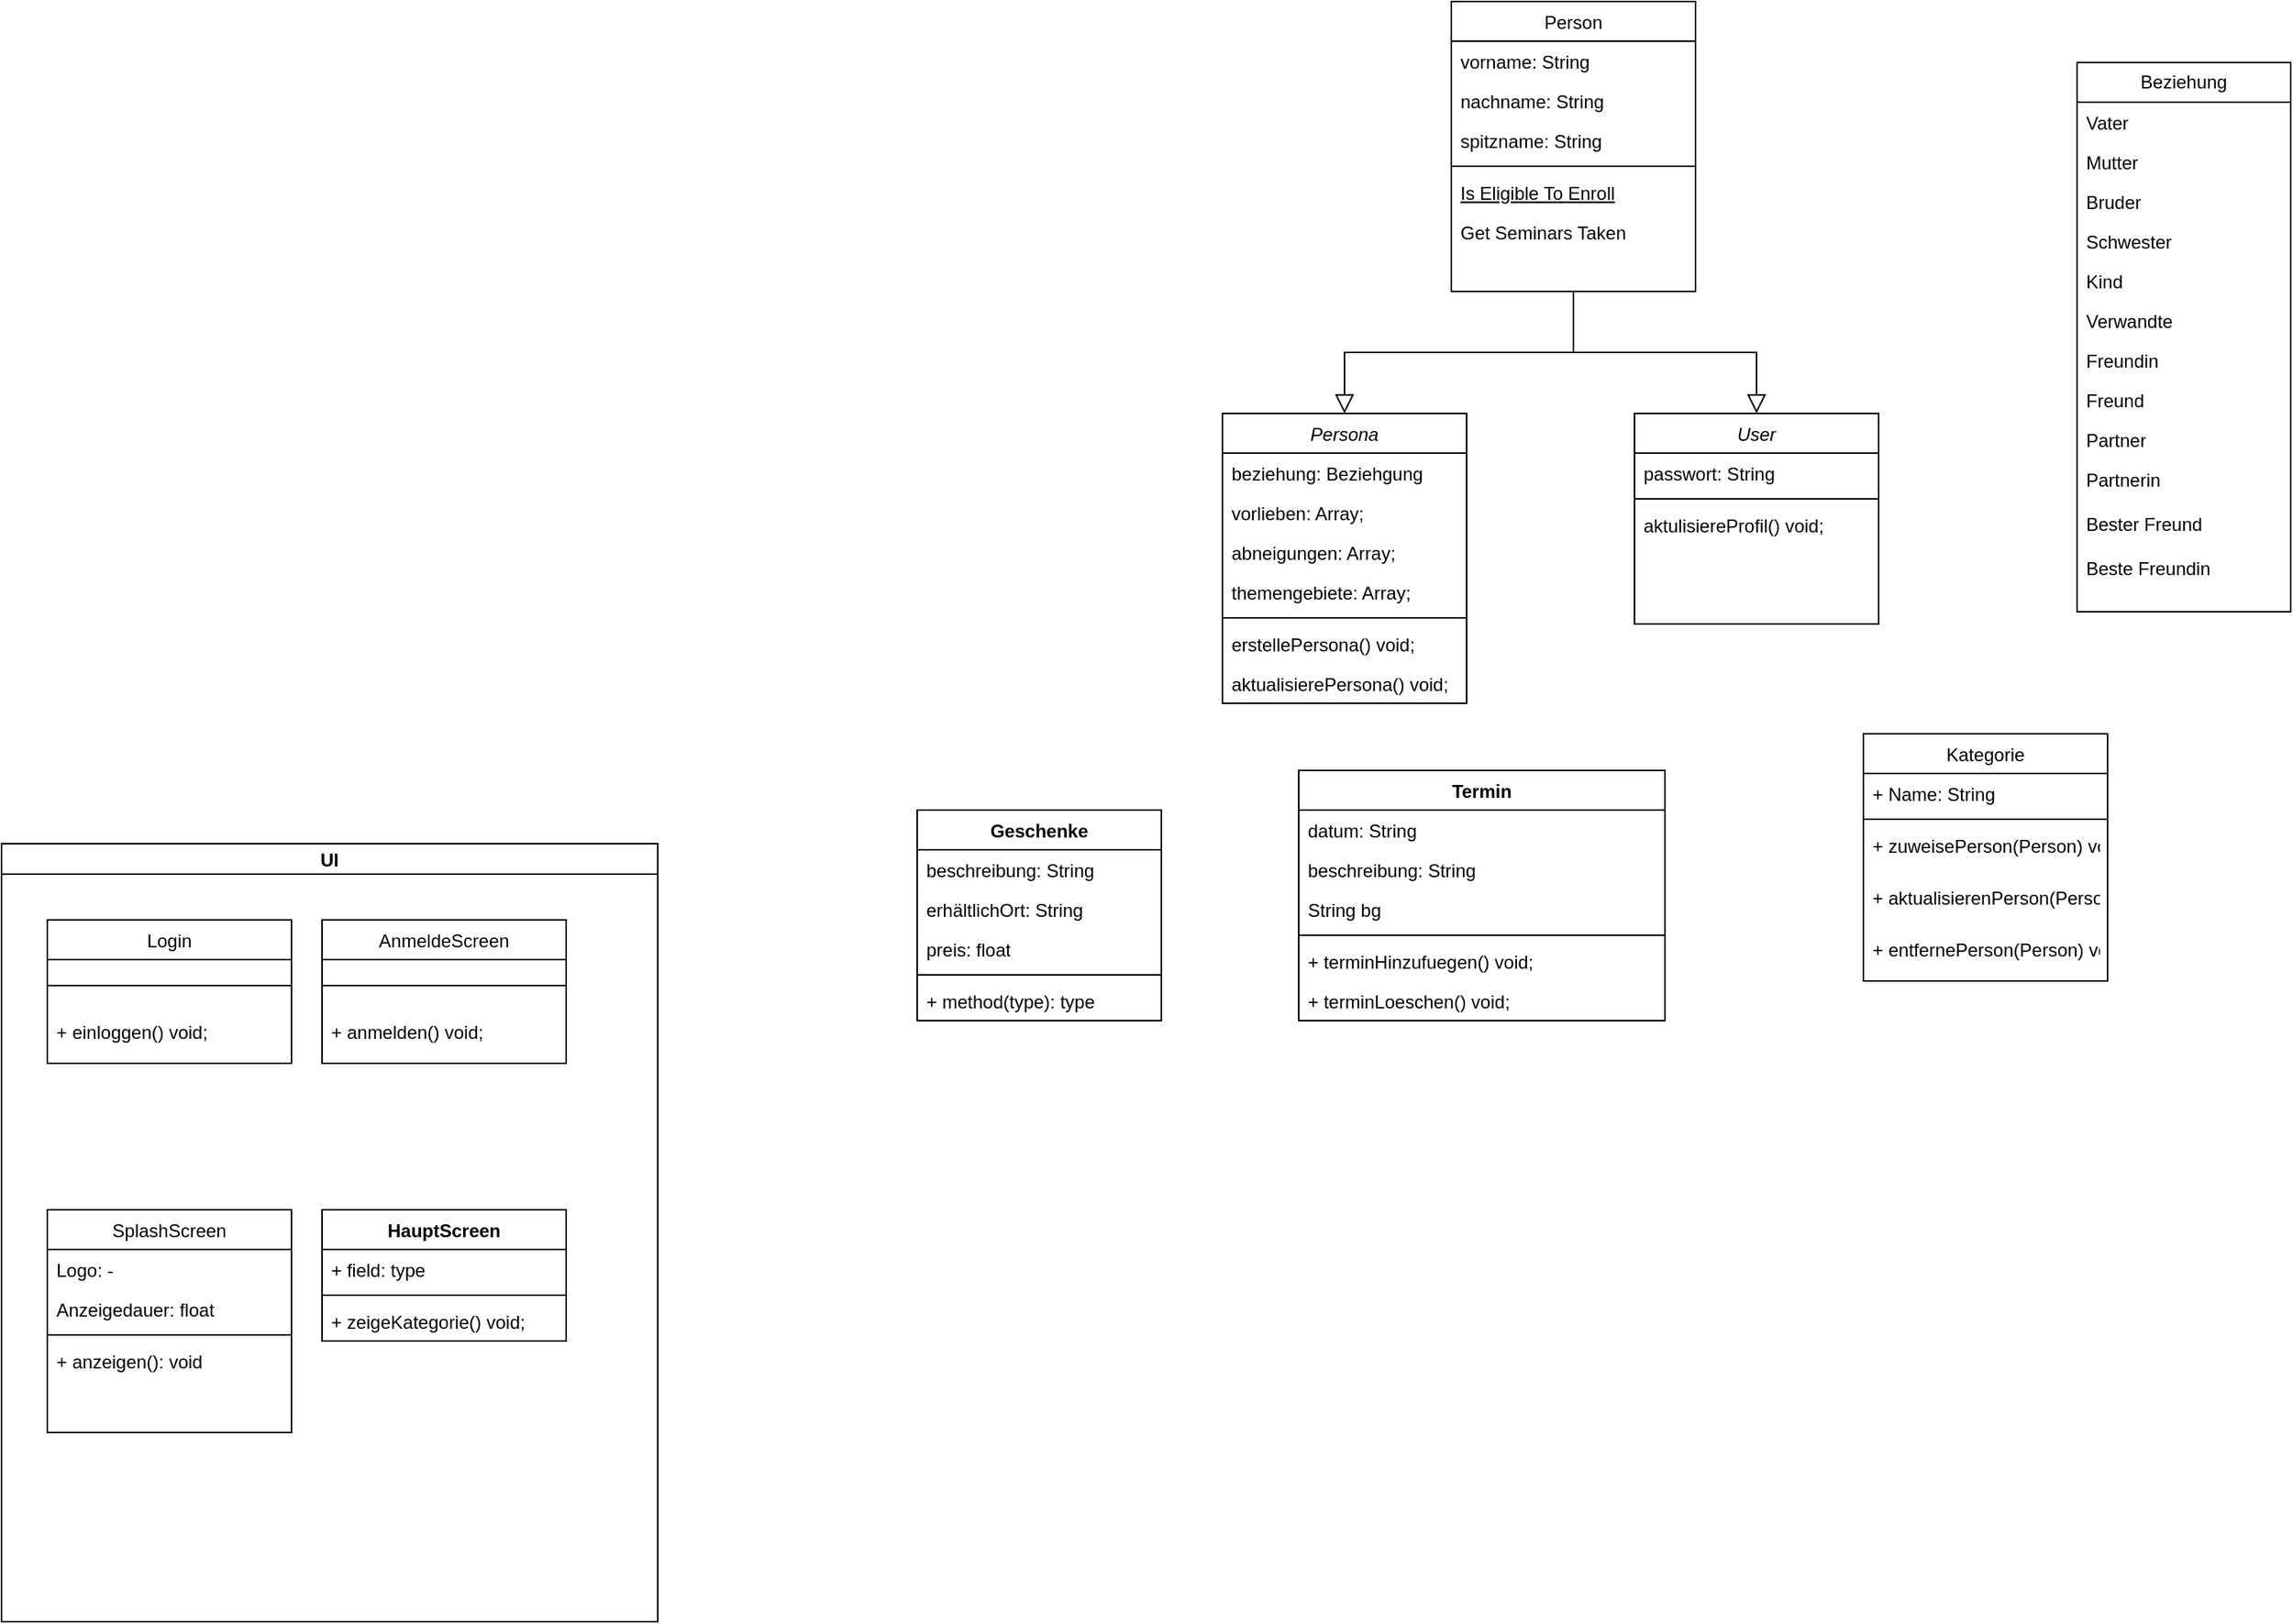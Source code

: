 <mxfile version="23.1.0" type="github">
  <diagram id="C5RBs43oDa-KdzZeNtuy" name="Page-1">
    <mxGraphModel dx="2389" dy="810" grid="1" gridSize="10" guides="1" tooltips="1" connect="1" arrows="1" fold="1" page="1" pageScale="1" pageWidth="827" pageHeight="1169" math="0" shadow="0">
      <root>
        <mxCell id="WIyWlLk6GJQsqaUBKTNV-0" />
        <mxCell id="WIyWlLk6GJQsqaUBKTNV-1" parent="WIyWlLk6GJQsqaUBKTNV-0" />
        <mxCell id="zkfFHV4jXpPFQw0GAbJ--0" value="Persona" style="swimlane;fontStyle=2;align=center;verticalAlign=top;childLayout=stackLayout;horizontal=1;startSize=26;horizontalStack=0;resizeParent=1;resizeLast=0;collapsible=1;marginBottom=0;rounded=0;shadow=0;strokeWidth=1;" parent="WIyWlLk6GJQsqaUBKTNV-1" vertex="1">
          <mxGeometry x="90" y="360" width="160" height="190" as="geometry">
            <mxRectangle x="230" y="140" width="160" height="26" as="alternateBounds" />
          </mxGeometry>
        </mxCell>
        <mxCell id="zkfFHV4jXpPFQw0GAbJ--8" value="beziehung: Beziehgung" style="text;align=left;verticalAlign=top;spacingLeft=4;spacingRight=4;overflow=hidden;rotatable=0;points=[[0,0.5],[1,0.5]];portConstraint=eastwest;rounded=0;shadow=0;html=0;" parent="zkfFHV4jXpPFQw0GAbJ--0" vertex="1">
          <mxGeometry y="26" width="160" height="26" as="geometry" />
        </mxCell>
        <mxCell id="zkfFHV4jXpPFQw0GAbJ--1" value="vorlieben: Array;" style="text;align=left;verticalAlign=top;spacingLeft=4;spacingRight=4;overflow=hidden;rotatable=0;points=[[0,0.5],[1,0.5]];portConstraint=eastwest;" parent="zkfFHV4jXpPFQw0GAbJ--0" vertex="1">
          <mxGeometry y="52" width="160" height="26" as="geometry" />
        </mxCell>
        <mxCell id="zkfFHV4jXpPFQw0GAbJ--2" value="abneigungen: Array;" style="text;align=left;verticalAlign=top;spacingLeft=4;spacingRight=4;overflow=hidden;rotatable=0;points=[[0,0.5],[1,0.5]];portConstraint=eastwest;rounded=0;shadow=0;html=0;" parent="zkfFHV4jXpPFQw0GAbJ--0" vertex="1">
          <mxGeometry y="78" width="160" height="26" as="geometry" />
        </mxCell>
        <mxCell id="zkfFHV4jXpPFQw0GAbJ--3" value="themengebiete: Array;" style="text;align=left;verticalAlign=top;spacingLeft=4;spacingRight=4;overflow=hidden;rotatable=0;points=[[0,0.5],[1,0.5]];portConstraint=eastwest;rounded=0;shadow=0;html=0;" parent="zkfFHV4jXpPFQw0GAbJ--0" vertex="1">
          <mxGeometry y="104" width="160" height="26" as="geometry" />
        </mxCell>
        <mxCell id="zkfFHV4jXpPFQw0GAbJ--4" value="" style="line;html=1;strokeWidth=1;align=left;verticalAlign=middle;spacingTop=-1;spacingLeft=3;spacingRight=3;rotatable=0;labelPosition=right;points=[];portConstraint=eastwest;" parent="zkfFHV4jXpPFQw0GAbJ--0" vertex="1">
          <mxGeometry y="130" width="160" height="8" as="geometry" />
        </mxCell>
        <mxCell id="zkfFHV4jXpPFQw0GAbJ--5" value="erstellePersona() void;" style="text;align=left;verticalAlign=top;spacingLeft=4;spacingRight=4;overflow=hidden;rotatable=0;points=[[0,0.5],[1,0.5]];portConstraint=eastwest;" parent="zkfFHV4jXpPFQw0GAbJ--0" vertex="1">
          <mxGeometry y="138" width="160" height="26" as="geometry" />
        </mxCell>
        <mxCell id="7OPyRpGkm3p9hIw7JJJa-43" value="aktualisierePersona() void;" style="text;align=left;verticalAlign=top;spacingLeft=4;spacingRight=4;overflow=hidden;rotatable=0;points=[[0,0.5],[1,0.5]];portConstraint=eastwest;" vertex="1" parent="zkfFHV4jXpPFQw0GAbJ--0">
          <mxGeometry y="164" width="160" height="26" as="geometry" />
        </mxCell>
        <mxCell id="zkfFHV4jXpPFQw0GAbJ--6" value="Person" style="swimlane;fontStyle=0;align=center;verticalAlign=top;childLayout=stackLayout;horizontal=1;startSize=26;horizontalStack=0;resizeParent=1;resizeLast=0;collapsible=1;marginBottom=0;rounded=0;shadow=0;strokeWidth=1;" parent="WIyWlLk6GJQsqaUBKTNV-1" vertex="1">
          <mxGeometry x="240" y="90" width="160" height="190" as="geometry">
            <mxRectangle x="130" y="380" width="160" height="26" as="alternateBounds" />
          </mxGeometry>
        </mxCell>
        <mxCell id="zkfFHV4jXpPFQw0GAbJ--7" value="vorname: String&#xa;" style="text;align=left;verticalAlign=top;spacingLeft=4;spacingRight=4;overflow=hidden;rotatable=0;points=[[0,0.5],[1,0.5]];portConstraint=eastwest;" parent="zkfFHV4jXpPFQw0GAbJ--6" vertex="1">
          <mxGeometry y="26" width="160" height="26" as="geometry" />
        </mxCell>
        <mxCell id="7OPyRpGkm3p9hIw7JJJa-20" value="nachname: String&#xa;" style="text;align=left;verticalAlign=top;spacingLeft=4;spacingRight=4;overflow=hidden;rotatable=0;points=[[0,0.5],[1,0.5]];portConstraint=eastwest;" vertex="1" parent="zkfFHV4jXpPFQw0GAbJ--6">
          <mxGeometry y="52" width="160" height="26" as="geometry" />
        </mxCell>
        <mxCell id="7OPyRpGkm3p9hIw7JJJa-19" value="spitzname: String&#xa;" style="text;align=left;verticalAlign=top;spacingLeft=4;spacingRight=4;overflow=hidden;rotatable=0;points=[[0,0.5],[1,0.5]];portConstraint=eastwest;" vertex="1" parent="zkfFHV4jXpPFQw0GAbJ--6">
          <mxGeometry y="78" width="160" height="26" as="geometry" />
        </mxCell>
        <mxCell id="zkfFHV4jXpPFQw0GAbJ--9" value="" style="line;html=1;strokeWidth=1;align=left;verticalAlign=middle;spacingTop=-1;spacingLeft=3;spacingRight=3;rotatable=0;labelPosition=right;points=[];portConstraint=eastwest;" parent="zkfFHV4jXpPFQw0GAbJ--6" vertex="1">
          <mxGeometry y="104" width="160" height="8" as="geometry" />
        </mxCell>
        <mxCell id="zkfFHV4jXpPFQw0GAbJ--10" value="Is Eligible To Enroll" style="text;align=left;verticalAlign=top;spacingLeft=4;spacingRight=4;overflow=hidden;rotatable=0;points=[[0,0.5],[1,0.5]];portConstraint=eastwest;fontStyle=4" parent="zkfFHV4jXpPFQw0GAbJ--6" vertex="1">
          <mxGeometry y="112" width="160" height="26" as="geometry" />
        </mxCell>
        <mxCell id="zkfFHV4jXpPFQw0GAbJ--11" value="Get Seminars Taken" style="text;align=left;verticalAlign=top;spacingLeft=4;spacingRight=4;overflow=hidden;rotatable=0;points=[[0,0.5],[1,0.5]];portConstraint=eastwest;" parent="zkfFHV4jXpPFQw0GAbJ--6" vertex="1">
          <mxGeometry y="138" width="160" height="26" as="geometry" />
        </mxCell>
        <mxCell id="zkfFHV4jXpPFQw0GAbJ--12" value="" style="endArrow=block;endSize=10;endFill=0;shadow=0;strokeWidth=1;rounded=0;edgeStyle=elbowEdgeStyle;elbow=vertical;" parent="WIyWlLk6GJQsqaUBKTNV-1" source="zkfFHV4jXpPFQw0GAbJ--6" target="zkfFHV4jXpPFQw0GAbJ--0" edge="1">
          <mxGeometry width="160" relative="1" as="geometry">
            <mxPoint x="200" y="203" as="sourcePoint" />
            <mxPoint x="200" y="203" as="targetPoint" />
          </mxGeometry>
        </mxCell>
        <mxCell id="7OPyRpGkm3p9hIw7JJJa-0" value="User" style="swimlane;fontStyle=2;align=center;verticalAlign=top;childLayout=stackLayout;horizontal=1;startSize=26;horizontalStack=0;resizeParent=1;resizeLast=0;collapsible=1;marginBottom=0;rounded=0;shadow=0;strokeWidth=1;" vertex="1" parent="WIyWlLk6GJQsqaUBKTNV-1">
          <mxGeometry x="360" y="360" width="160" height="138" as="geometry">
            <mxRectangle x="230" y="140" width="160" height="26" as="alternateBounds" />
          </mxGeometry>
        </mxCell>
        <mxCell id="7OPyRpGkm3p9hIw7JJJa-3" value="passwort: String" style="text;align=left;verticalAlign=top;spacingLeft=4;spacingRight=4;overflow=hidden;rotatable=0;points=[[0,0.5],[1,0.5]];portConstraint=eastwest;rounded=0;shadow=0;html=0;" vertex="1" parent="7OPyRpGkm3p9hIw7JJJa-0">
          <mxGeometry y="26" width="160" height="26" as="geometry" />
        </mxCell>
        <mxCell id="7OPyRpGkm3p9hIw7JJJa-4" value="" style="line;html=1;strokeWidth=1;align=left;verticalAlign=middle;spacingTop=-1;spacingLeft=3;spacingRight=3;rotatable=0;labelPosition=right;points=[];portConstraint=eastwest;" vertex="1" parent="7OPyRpGkm3p9hIw7JJJa-0">
          <mxGeometry y="52" width="160" height="8" as="geometry" />
        </mxCell>
        <mxCell id="7OPyRpGkm3p9hIw7JJJa-5" value="aktulisiereProfil() void;" style="text;align=left;verticalAlign=top;spacingLeft=4;spacingRight=4;overflow=hidden;rotatable=0;points=[[0,0.5],[1,0.5]];portConstraint=eastwest;" vertex="1" parent="7OPyRpGkm3p9hIw7JJJa-0">
          <mxGeometry y="60" width="160" height="26" as="geometry" />
        </mxCell>
        <mxCell id="7OPyRpGkm3p9hIw7JJJa-6" value="" style="endArrow=block;endSize=10;endFill=0;shadow=0;strokeWidth=1;rounded=0;edgeStyle=elbowEdgeStyle;elbow=vertical;entryX=0.5;entryY=0;entryDx=0;entryDy=0;exitX=0.5;exitY=1;exitDx=0;exitDy=0;" edge="1" parent="WIyWlLk6GJQsqaUBKTNV-1" source="zkfFHV4jXpPFQw0GAbJ--6" target="7OPyRpGkm3p9hIw7JJJa-0">
          <mxGeometry width="160" relative="1" as="geometry">
            <mxPoint x="330" y="238" as="sourcePoint" />
            <mxPoint x="170" y="320" as="targetPoint" />
          </mxGeometry>
        </mxCell>
        <mxCell id="7OPyRpGkm3p9hIw7JJJa-7" value="Termin" style="swimlane;fontStyle=1;align=center;verticalAlign=top;childLayout=stackLayout;horizontal=1;startSize=26;horizontalStack=0;resizeParent=1;resizeParentMax=0;resizeLast=0;collapsible=1;marginBottom=0;whiteSpace=wrap;html=1;" vertex="1" parent="WIyWlLk6GJQsqaUBKTNV-1">
          <mxGeometry x="140" y="594" width="240" height="164" as="geometry" />
        </mxCell>
        <mxCell id="7OPyRpGkm3p9hIw7JJJa-37" value="datum: String" style="text;strokeColor=none;fillColor=none;align=left;verticalAlign=top;spacingLeft=4;spacingRight=4;overflow=hidden;rotatable=0;points=[[0,0.5],[1,0.5]];portConstraint=eastwest;whiteSpace=wrap;html=1;" vertex="1" parent="7OPyRpGkm3p9hIw7JJJa-7">
          <mxGeometry y="26" width="240" height="26" as="geometry" />
        </mxCell>
        <mxCell id="7OPyRpGkm3p9hIw7JJJa-38" value="beschreibung: String" style="text;strokeColor=none;fillColor=none;align=left;verticalAlign=top;spacingLeft=4;spacingRight=4;overflow=hidden;rotatable=0;points=[[0,0.5],[1,0.5]];portConstraint=eastwest;whiteSpace=wrap;html=1;" vertex="1" parent="7OPyRpGkm3p9hIw7JJJa-7">
          <mxGeometry y="52" width="240" height="26" as="geometry" />
        </mxCell>
        <mxCell id="7OPyRpGkm3p9hIw7JJJa-36" value="String bg" style="text;strokeColor=none;fillColor=none;align=left;verticalAlign=top;spacingLeft=4;spacingRight=4;overflow=hidden;rotatable=0;points=[[0,0.5],[1,0.5]];portConstraint=eastwest;whiteSpace=wrap;html=1;" vertex="1" parent="7OPyRpGkm3p9hIw7JJJa-7">
          <mxGeometry y="78" width="240" height="26" as="geometry" />
        </mxCell>
        <mxCell id="7OPyRpGkm3p9hIw7JJJa-9" value="" style="line;strokeWidth=1;fillColor=none;align=left;verticalAlign=middle;spacingTop=-1;spacingLeft=3;spacingRight=3;rotatable=0;labelPosition=right;points=[];portConstraint=eastwest;strokeColor=inherit;" vertex="1" parent="7OPyRpGkm3p9hIw7JJJa-7">
          <mxGeometry y="104" width="240" height="8" as="geometry" />
        </mxCell>
        <mxCell id="7OPyRpGkm3p9hIw7JJJa-10" value="+ terminHinzufuegen() void;" style="text;strokeColor=none;fillColor=none;align=left;verticalAlign=top;spacingLeft=4;spacingRight=4;overflow=hidden;rotatable=0;points=[[0,0.5],[1,0.5]];portConstraint=eastwest;whiteSpace=wrap;html=1;" vertex="1" parent="7OPyRpGkm3p9hIw7JJJa-7">
          <mxGeometry y="112" width="240" height="26" as="geometry" />
        </mxCell>
        <mxCell id="7OPyRpGkm3p9hIw7JJJa-35" value="+ terminLoeschen() void;" style="text;strokeColor=none;fillColor=none;align=left;verticalAlign=top;spacingLeft=4;spacingRight=4;overflow=hidden;rotatable=0;points=[[0,0.5],[1,0.5]];portConstraint=eastwest;whiteSpace=wrap;html=1;" vertex="1" parent="7OPyRpGkm3p9hIw7JJJa-7">
          <mxGeometry y="138" width="240" height="26" as="geometry" />
        </mxCell>
        <mxCell id="7OPyRpGkm3p9hIw7JJJa-11" value="Geschenke&lt;br&gt;" style="swimlane;fontStyle=1;align=center;verticalAlign=top;childLayout=stackLayout;horizontal=1;startSize=26;horizontalStack=0;resizeParent=1;resizeParentMax=0;resizeLast=0;collapsible=1;marginBottom=0;whiteSpace=wrap;html=1;" vertex="1" parent="WIyWlLk6GJQsqaUBKTNV-1">
          <mxGeometry x="-110" y="620" width="160" height="138" as="geometry" />
        </mxCell>
        <mxCell id="7OPyRpGkm3p9hIw7JJJa-40" value="beschreibung: String" style="text;strokeColor=none;fillColor=none;align=left;verticalAlign=top;spacingLeft=4;spacingRight=4;overflow=hidden;rotatable=0;points=[[0,0.5],[1,0.5]];portConstraint=eastwest;whiteSpace=wrap;html=1;" vertex="1" parent="7OPyRpGkm3p9hIw7JJJa-11">
          <mxGeometry y="26" width="160" height="26" as="geometry" />
        </mxCell>
        <mxCell id="7OPyRpGkm3p9hIw7JJJa-42" value="erhältlichOrt: String" style="text;strokeColor=none;fillColor=none;align=left;verticalAlign=top;spacingLeft=4;spacingRight=4;overflow=hidden;rotatable=0;points=[[0,0.5],[1,0.5]];portConstraint=eastwest;whiteSpace=wrap;html=1;" vertex="1" parent="7OPyRpGkm3p9hIw7JJJa-11">
          <mxGeometry y="52" width="160" height="26" as="geometry" />
        </mxCell>
        <mxCell id="7OPyRpGkm3p9hIw7JJJa-41" value="preis: float" style="text;strokeColor=none;fillColor=none;align=left;verticalAlign=top;spacingLeft=4;spacingRight=4;overflow=hidden;rotatable=0;points=[[0,0.5],[1,0.5]];portConstraint=eastwest;whiteSpace=wrap;html=1;" vertex="1" parent="7OPyRpGkm3p9hIw7JJJa-11">
          <mxGeometry y="78" width="160" height="26" as="geometry" />
        </mxCell>
        <mxCell id="7OPyRpGkm3p9hIw7JJJa-13" value="" style="line;strokeWidth=1;fillColor=none;align=left;verticalAlign=middle;spacingTop=-1;spacingLeft=3;spacingRight=3;rotatable=0;labelPosition=right;points=[];portConstraint=eastwest;strokeColor=inherit;" vertex="1" parent="7OPyRpGkm3p9hIw7JJJa-11">
          <mxGeometry y="104" width="160" height="8" as="geometry" />
        </mxCell>
        <mxCell id="7OPyRpGkm3p9hIw7JJJa-14" value="+ method(type): type" style="text;strokeColor=none;fillColor=none;align=left;verticalAlign=top;spacingLeft=4;spacingRight=4;overflow=hidden;rotatable=0;points=[[0,0.5],[1,0.5]];portConstraint=eastwest;whiteSpace=wrap;html=1;" vertex="1" parent="7OPyRpGkm3p9hIw7JJJa-11">
          <mxGeometry y="112" width="160" height="26" as="geometry" />
        </mxCell>
        <mxCell id="7OPyRpGkm3p9hIw7JJJa-21" value="Beziehung" style="swimlane;fontStyle=0;childLayout=stackLayout;horizontal=1;startSize=26;fillColor=none;horizontalStack=0;resizeParent=1;resizeParentMax=0;resizeLast=0;collapsible=1;marginBottom=0;whiteSpace=wrap;html=1;" vertex="1" parent="WIyWlLk6GJQsqaUBKTNV-1">
          <mxGeometry x="650" y="130" width="140" height="360" as="geometry" />
        </mxCell>
        <mxCell id="7OPyRpGkm3p9hIw7JJJa-22" value="Vater" style="text;strokeColor=none;fillColor=none;align=left;verticalAlign=top;spacingLeft=4;spacingRight=4;overflow=hidden;rotatable=0;points=[[0,0.5],[1,0.5]];portConstraint=eastwest;whiteSpace=wrap;html=1;" vertex="1" parent="7OPyRpGkm3p9hIw7JJJa-21">
          <mxGeometry y="26" width="140" height="26" as="geometry" />
        </mxCell>
        <mxCell id="7OPyRpGkm3p9hIw7JJJa-23" value="Mutter" style="text;strokeColor=none;fillColor=none;align=left;verticalAlign=top;spacingLeft=4;spacingRight=4;overflow=hidden;rotatable=0;points=[[0,0.5],[1,0.5]];portConstraint=eastwest;whiteSpace=wrap;html=1;" vertex="1" parent="7OPyRpGkm3p9hIw7JJJa-21">
          <mxGeometry y="52" width="140" height="26" as="geometry" />
        </mxCell>
        <mxCell id="7OPyRpGkm3p9hIw7JJJa-24" value="Bruder" style="text;strokeColor=none;fillColor=none;align=left;verticalAlign=top;spacingLeft=4;spacingRight=4;overflow=hidden;rotatable=0;points=[[0,0.5],[1,0.5]];portConstraint=eastwest;whiteSpace=wrap;html=1;" vertex="1" parent="7OPyRpGkm3p9hIw7JJJa-21">
          <mxGeometry y="78" width="140" height="26" as="geometry" />
        </mxCell>
        <mxCell id="7OPyRpGkm3p9hIw7JJJa-26" value="Schwester" style="text;strokeColor=none;fillColor=none;align=left;verticalAlign=top;spacingLeft=4;spacingRight=4;overflow=hidden;rotatable=0;points=[[0,0.5],[1,0.5]];portConstraint=eastwest;whiteSpace=wrap;html=1;" vertex="1" parent="7OPyRpGkm3p9hIw7JJJa-21">
          <mxGeometry y="104" width="140" height="26" as="geometry" />
        </mxCell>
        <mxCell id="7OPyRpGkm3p9hIw7JJJa-28" value="&lt;div&gt;Kind&lt;/div&gt;&lt;div&gt;&lt;br&gt;&lt;/div&gt;" style="text;strokeColor=none;fillColor=none;align=left;verticalAlign=top;spacingLeft=4;spacingRight=4;overflow=hidden;rotatable=0;points=[[0,0.5],[1,0.5]];portConstraint=eastwest;whiteSpace=wrap;html=1;" vertex="1" parent="7OPyRpGkm3p9hIw7JJJa-21">
          <mxGeometry y="130" width="140" height="26" as="geometry" />
        </mxCell>
        <mxCell id="7OPyRpGkm3p9hIw7JJJa-30" value="&lt;div&gt;Verwandte&lt;/div&gt;&lt;div&gt;&lt;br&gt;&lt;/div&gt;" style="text;strokeColor=none;fillColor=none;align=left;verticalAlign=top;spacingLeft=4;spacingRight=4;overflow=hidden;rotatable=0;points=[[0,0.5],[1,0.5]];portConstraint=eastwest;whiteSpace=wrap;html=1;" vertex="1" parent="7OPyRpGkm3p9hIw7JJJa-21">
          <mxGeometry y="156" width="140" height="26" as="geometry" />
        </mxCell>
        <mxCell id="7OPyRpGkm3p9hIw7JJJa-31" value="Freundin" style="text;strokeColor=none;fillColor=none;align=left;verticalAlign=top;spacingLeft=4;spacingRight=4;overflow=hidden;rotatable=0;points=[[0,0.5],[1,0.5]];portConstraint=eastwest;whiteSpace=wrap;html=1;" vertex="1" parent="7OPyRpGkm3p9hIw7JJJa-21">
          <mxGeometry y="182" width="140" height="26" as="geometry" />
        </mxCell>
        <mxCell id="7OPyRpGkm3p9hIw7JJJa-29" value="Freund" style="text;strokeColor=none;fillColor=none;align=left;verticalAlign=top;spacingLeft=4;spacingRight=4;overflow=hidden;rotatable=0;points=[[0,0.5],[1,0.5]];portConstraint=eastwest;whiteSpace=wrap;html=1;" vertex="1" parent="7OPyRpGkm3p9hIw7JJJa-21">
          <mxGeometry y="208" width="140" height="26" as="geometry" />
        </mxCell>
        <mxCell id="7OPyRpGkm3p9hIw7JJJa-27" value="&lt;div&gt;Partner&lt;/div&gt;&lt;div&gt;&lt;br&gt;&lt;/div&gt;" style="text;strokeColor=none;fillColor=none;align=left;verticalAlign=top;spacingLeft=4;spacingRight=4;overflow=hidden;rotatable=0;points=[[0,0.5],[1,0.5]];portConstraint=eastwest;whiteSpace=wrap;html=1;" vertex="1" parent="7OPyRpGkm3p9hIw7JJJa-21">
          <mxGeometry y="234" width="140" height="26" as="geometry" />
        </mxCell>
        <mxCell id="7OPyRpGkm3p9hIw7JJJa-25" value="&lt;div&gt;Partnerin&lt;/div&gt;&lt;div&gt;&lt;br&gt;&lt;/div&gt;&lt;div&gt;Bester Freund&lt;/div&gt;&lt;div&gt;&lt;br&gt;&lt;/div&gt;&lt;div&gt;Beste Freundin&lt;br&gt;&lt;/div&gt;" style="text;strokeColor=none;fillColor=none;align=left;verticalAlign=top;spacingLeft=4;spacingRight=4;overflow=hidden;rotatable=0;points=[[0,0.5],[1,0.5]];portConstraint=eastwest;whiteSpace=wrap;html=1;" vertex="1" parent="7OPyRpGkm3p9hIw7JJJa-21">
          <mxGeometry y="260" width="140" height="100" as="geometry" />
        </mxCell>
        <mxCell id="LRkh5_1CSl1zsV3R43lf-4" value="UI" style="swimlane;startSize=20;horizontal=1;containerType=tree;newEdgeStyle={&quot;edgeStyle&quot;:&quot;elbowEdgeStyle&quot;,&quot;startArrow&quot;:&quot;none&quot;,&quot;endArrow&quot;:&quot;none&quot;};" vertex="1" parent="WIyWlLk6GJQsqaUBKTNV-1">
          <mxGeometry x="-710" y="642" width="430" height="510" as="geometry" />
        </mxCell>
        <mxCell id="zkfFHV4jXpPFQw0GAbJ--17" value="SplashScreen" style="swimlane;fontStyle=0;align=center;verticalAlign=top;childLayout=stackLayout;horizontal=1;startSize=26;horizontalStack=0;resizeParent=1;resizeLast=0;collapsible=1;marginBottom=0;rounded=0;shadow=0;strokeWidth=1;" parent="LRkh5_1CSl1zsV3R43lf-4" vertex="1">
          <mxGeometry x="30" y="240" width="160" height="146" as="geometry">
            <mxRectangle x="550" y="140" width="160" height="26" as="alternateBounds" />
          </mxGeometry>
        </mxCell>
        <mxCell id="zkfFHV4jXpPFQw0GAbJ--18" value="Logo: -&#xa;&#xa;" style="text;align=left;verticalAlign=top;spacingLeft=4;spacingRight=4;overflow=hidden;rotatable=0;points=[[0,0.5],[1,0.5]];portConstraint=eastwest;" parent="zkfFHV4jXpPFQw0GAbJ--17" vertex="1">
          <mxGeometry y="26" width="160" height="26" as="geometry" />
        </mxCell>
        <mxCell id="LRkh5_1CSl1zsV3R43lf-2" value="Anzeigedauer: float&#xa;&#xa;" style="text;align=left;verticalAlign=top;spacingLeft=4;spacingRight=4;overflow=hidden;rotatable=0;points=[[0,0.5],[1,0.5]];portConstraint=eastwest;" vertex="1" parent="zkfFHV4jXpPFQw0GAbJ--17">
          <mxGeometry y="52" width="160" height="26" as="geometry" />
        </mxCell>
        <mxCell id="zkfFHV4jXpPFQw0GAbJ--23" value="" style="line;html=1;strokeWidth=1;align=left;verticalAlign=middle;spacingTop=-1;spacingLeft=3;spacingRight=3;rotatable=0;labelPosition=right;points=[];portConstraint=eastwest;" parent="zkfFHV4jXpPFQw0GAbJ--17" vertex="1">
          <mxGeometry y="78" width="160" height="8" as="geometry" />
        </mxCell>
        <mxCell id="zkfFHV4jXpPFQw0GAbJ--24" value="+ anzeigen(): void" style="text;align=left;verticalAlign=top;spacingLeft=4;spacingRight=4;overflow=hidden;rotatable=0;points=[[0,0.5],[1,0.5]];portConstraint=eastwest;" parent="zkfFHV4jXpPFQw0GAbJ--17" vertex="1">
          <mxGeometry y="86" width="160" height="34" as="geometry" />
        </mxCell>
        <mxCell id="LRkh5_1CSl1zsV3R43lf-11" value="Login" style="swimlane;fontStyle=0;align=center;verticalAlign=top;childLayout=stackLayout;horizontal=1;startSize=26;horizontalStack=0;resizeParent=1;resizeLast=0;collapsible=1;marginBottom=0;rounded=0;shadow=0;strokeWidth=1;" vertex="1" parent="LRkh5_1CSl1zsV3R43lf-4">
          <mxGeometry x="30" y="50" width="160" height="94" as="geometry">
            <mxRectangle x="550" y="140" width="160" height="26" as="alternateBounds" />
          </mxGeometry>
        </mxCell>
        <mxCell id="LRkh5_1CSl1zsV3R43lf-14" value="" style="line;html=1;strokeWidth=1;align=left;verticalAlign=middle;spacingTop=-1;spacingLeft=3;spacingRight=3;rotatable=0;labelPosition=right;points=[];portConstraint=eastwest;" vertex="1" parent="LRkh5_1CSl1zsV3R43lf-11">
          <mxGeometry y="26" width="160" height="34" as="geometry" />
        </mxCell>
        <mxCell id="LRkh5_1CSl1zsV3R43lf-15" value="+ einloggen() void;" style="text;align=left;verticalAlign=top;spacingLeft=4;spacingRight=4;overflow=hidden;rotatable=0;points=[[0,0.5],[1,0.5]];portConstraint=eastwest;" vertex="1" parent="LRkh5_1CSl1zsV3R43lf-11">
          <mxGeometry y="60" width="160" height="18" as="geometry" />
        </mxCell>
        <mxCell id="7OPyRpGkm3p9hIw7JJJa-32" value="AnmeldeScreen" style="swimlane;fontStyle=0;align=center;verticalAlign=top;childLayout=stackLayout;horizontal=1;startSize=26;horizontalStack=0;resizeParent=1;resizeLast=0;collapsible=1;marginBottom=0;rounded=0;shadow=0;strokeWidth=1;" vertex="1" parent="LRkh5_1CSl1zsV3R43lf-4">
          <mxGeometry x="210" y="50" width="160" height="94" as="geometry">
            <mxRectangle x="550" y="140" width="160" height="26" as="alternateBounds" />
          </mxGeometry>
        </mxCell>
        <mxCell id="7OPyRpGkm3p9hIw7JJJa-33" value="" style="line;html=1;strokeWidth=1;align=left;verticalAlign=middle;spacingTop=-1;spacingLeft=3;spacingRight=3;rotatable=0;labelPosition=right;points=[];portConstraint=eastwest;" vertex="1" parent="7OPyRpGkm3p9hIw7JJJa-32">
          <mxGeometry y="26" width="160" height="34" as="geometry" />
        </mxCell>
        <mxCell id="7OPyRpGkm3p9hIw7JJJa-34" value="+ anmelden() void;" style="text;align=left;verticalAlign=top;spacingLeft=4;spacingRight=4;overflow=hidden;rotatable=0;points=[[0,0.5],[1,0.5]];portConstraint=eastwest;" vertex="1" parent="7OPyRpGkm3p9hIw7JJJa-32">
          <mxGeometry y="60" width="160" height="18" as="geometry" />
        </mxCell>
        <mxCell id="7OPyRpGkm3p9hIw7JJJa-15" value="HauptScreen" style="swimlane;fontStyle=1;align=center;verticalAlign=top;childLayout=stackLayout;horizontal=1;startSize=26;horizontalStack=0;resizeParent=1;resizeParentMax=0;resizeLast=0;collapsible=1;marginBottom=0;whiteSpace=wrap;html=1;" vertex="1" parent="LRkh5_1CSl1zsV3R43lf-4">
          <mxGeometry x="210" y="240" width="160" height="86" as="geometry" />
        </mxCell>
        <mxCell id="7OPyRpGkm3p9hIw7JJJa-16" value="+ field: type" style="text;strokeColor=none;fillColor=none;align=left;verticalAlign=top;spacingLeft=4;spacingRight=4;overflow=hidden;rotatable=0;points=[[0,0.5],[1,0.5]];portConstraint=eastwest;whiteSpace=wrap;html=1;" vertex="1" parent="7OPyRpGkm3p9hIw7JJJa-15">
          <mxGeometry y="26" width="160" height="26" as="geometry" />
        </mxCell>
        <mxCell id="7OPyRpGkm3p9hIw7JJJa-17" value="" style="line;strokeWidth=1;fillColor=none;align=left;verticalAlign=middle;spacingTop=-1;spacingLeft=3;spacingRight=3;rotatable=0;labelPosition=right;points=[];portConstraint=eastwest;strokeColor=inherit;" vertex="1" parent="7OPyRpGkm3p9hIw7JJJa-15">
          <mxGeometry y="52" width="160" height="8" as="geometry" />
        </mxCell>
        <mxCell id="7OPyRpGkm3p9hIw7JJJa-18" value="+ zeigeKategorie() void;" style="text;strokeColor=none;fillColor=none;align=left;verticalAlign=top;spacingLeft=4;spacingRight=4;overflow=hidden;rotatable=0;points=[[0,0.5],[1,0.5]];portConstraint=eastwest;whiteSpace=wrap;html=1;" vertex="1" parent="7OPyRpGkm3p9hIw7JJJa-15">
          <mxGeometry y="60" width="160" height="26" as="geometry" />
        </mxCell>
        <mxCell id="LRkh5_1CSl1zsV3R43lf-17" value="Kategorie" style="swimlane;fontStyle=0;align=center;verticalAlign=top;childLayout=stackLayout;horizontal=1;startSize=26;horizontalStack=0;resizeParent=1;resizeLast=0;collapsible=1;marginBottom=0;rounded=0;shadow=0;strokeWidth=1;" vertex="1" parent="WIyWlLk6GJQsqaUBKTNV-1">
          <mxGeometry x="510" y="570" width="160" height="162" as="geometry">
            <mxRectangle x="550" y="140" width="160" height="26" as="alternateBounds" />
          </mxGeometry>
        </mxCell>
        <mxCell id="LRkh5_1CSl1zsV3R43lf-18" value="+ Name: String" style="text;align=left;verticalAlign=top;spacingLeft=4;spacingRight=4;overflow=hidden;rotatable=0;points=[[0,0.5],[1,0.5]];portConstraint=eastwest;" vertex="1" parent="LRkh5_1CSl1zsV3R43lf-17">
          <mxGeometry y="26" width="160" height="26" as="geometry" />
        </mxCell>
        <mxCell id="LRkh5_1CSl1zsV3R43lf-20" value="" style="line;html=1;strokeWidth=1;align=left;verticalAlign=middle;spacingTop=-1;spacingLeft=3;spacingRight=3;rotatable=0;labelPosition=right;points=[];portConstraint=eastwest;" vertex="1" parent="LRkh5_1CSl1zsV3R43lf-17">
          <mxGeometry y="52" width="160" height="8" as="geometry" />
        </mxCell>
        <mxCell id="LRkh5_1CSl1zsV3R43lf-21" value="+ zuweisePerson(Person) void" style="text;align=left;verticalAlign=top;spacingLeft=4;spacingRight=4;overflow=hidden;rotatable=0;points=[[0,0.5],[1,0.5]];portConstraint=eastwest;" vertex="1" parent="LRkh5_1CSl1zsV3R43lf-17">
          <mxGeometry y="60" width="160" height="34" as="geometry" />
        </mxCell>
        <mxCell id="LRkh5_1CSl1zsV3R43lf-23" value="+ aktualisierenPerson(Person) void&#xa;" style="text;align=left;verticalAlign=top;spacingLeft=4;spacingRight=4;overflow=hidden;rotatable=0;points=[[0,0.5],[1,0.5]];portConstraint=eastwest;" vertex="1" parent="LRkh5_1CSl1zsV3R43lf-17">
          <mxGeometry y="94" width="160" height="34" as="geometry" />
        </mxCell>
        <mxCell id="LRkh5_1CSl1zsV3R43lf-24" value="+ entfernePerson(Person) void" style="text;align=left;verticalAlign=top;spacingLeft=4;spacingRight=4;overflow=hidden;rotatable=0;points=[[0,0.5],[1,0.5]];portConstraint=eastwest;" vertex="1" parent="LRkh5_1CSl1zsV3R43lf-17">
          <mxGeometry y="128" width="160" height="34" as="geometry" />
        </mxCell>
      </root>
    </mxGraphModel>
  </diagram>
</mxfile>
